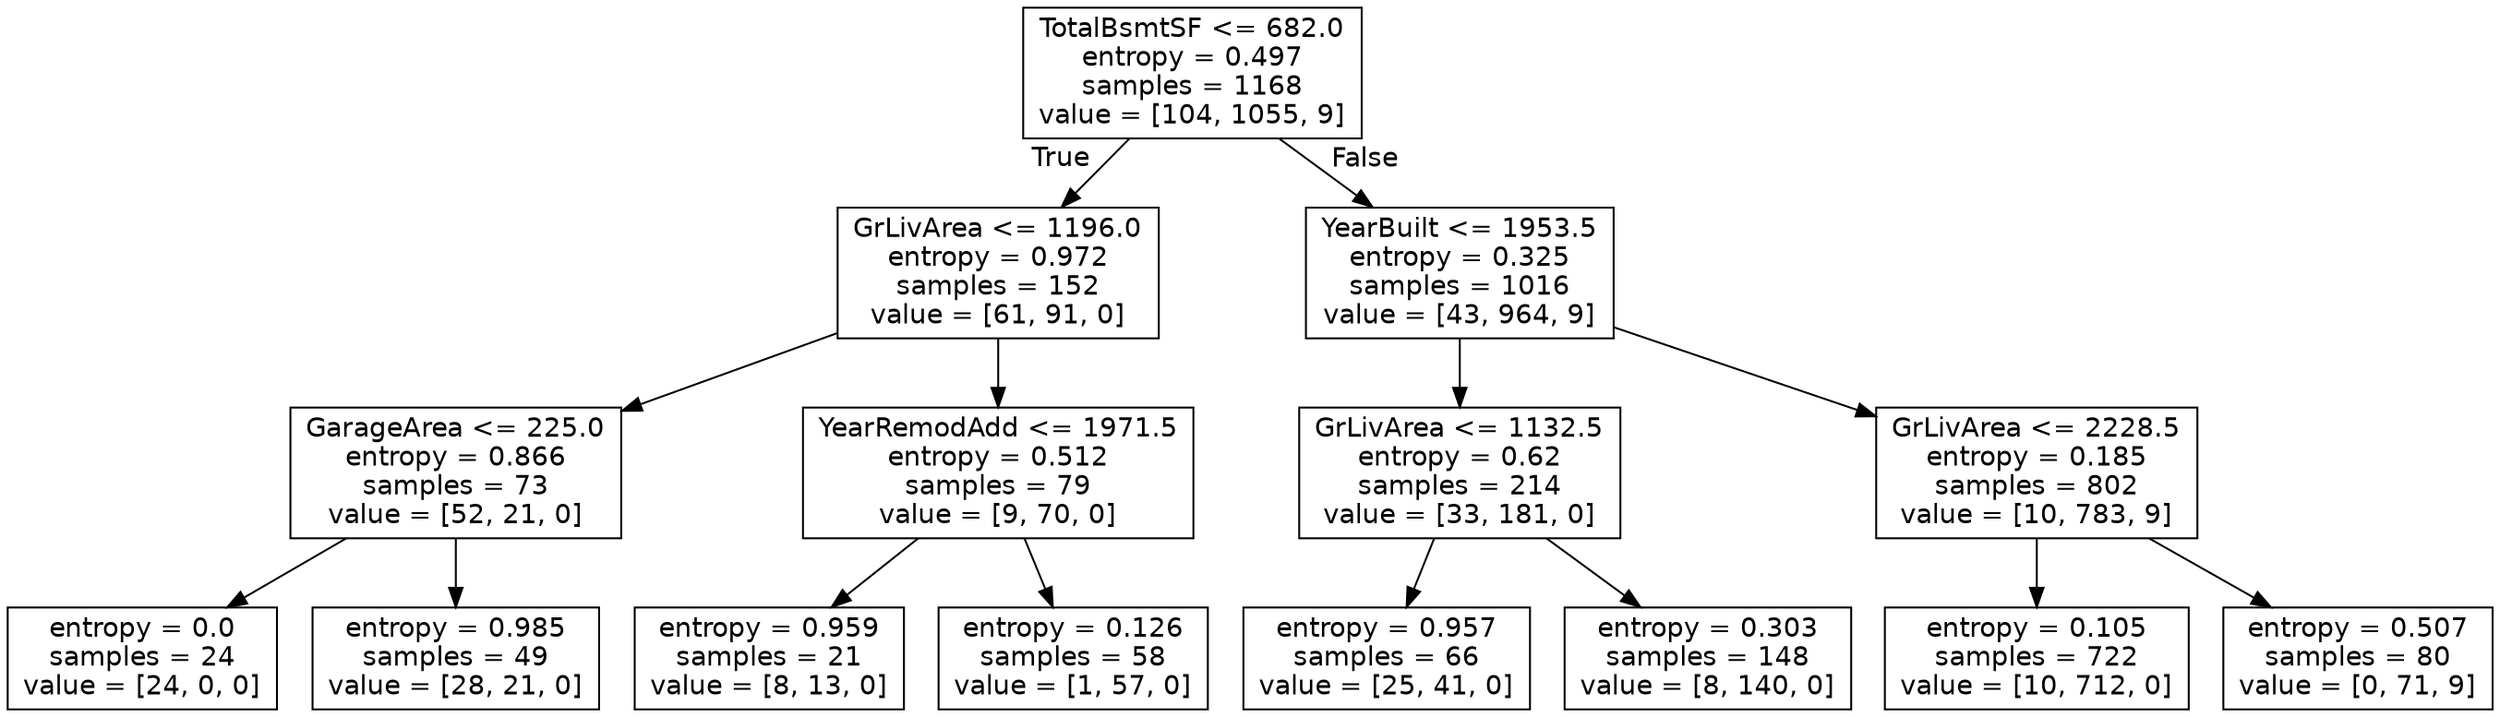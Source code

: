 digraph Tree {
node [shape=box, fontname="helvetica"] ;
edge [fontname="helvetica"] ;
0 [label="TotalBsmtSF <= 682.0\nentropy = 0.497\nsamples = 1168\nvalue = [104, 1055, 9]"] ;
1 [label="GrLivArea <= 1196.0\nentropy = 0.972\nsamples = 152\nvalue = [61, 91, 0]"] ;
0 -> 1 [labeldistance=2.5, labelangle=45, headlabel="True"] ;
2 [label="GarageArea <= 225.0\nentropy = 0.866\nsamples = 73\nvalue = [52, 21, 0]"] ;
1 -> 2 ;
3 [label="entropy = 0.0\nsamples = 24\nvalue = [24, 0, 0]"] ;
2 -> 3 ;
4 [label="entropy = 0.985\nsamples = 49\nvalue = [28, 21, 0]"] ;
2 -> 4 ;
5 [label="YearRemodAdd <= 1971.5\nentropy = 0.512\nsamples = 79\nvalue = [9, 70, 0]"] ;
1 -> 5 ;
6 [label="entropy = 0.959\nsamples = 21\nvalue = [8, 13, 0]"] ;
5 -> 6 ;
7 [label="entropy = 0.126\nsamples = 58\nvalue = [1, 57, 0]"] ;
5 -> 7 ;
8 [label="YearBuilt <= 1953.5\nentropy = 0.325\nsamples = 1016\nvalue = [43, 964, 9]"] ;
0 -> 8 [labeldistance=2.5, labelangle=-45, headlabel="False"] ;
9 [label="GrLivArea <= 1132.5\nentropy = 0.62\nsamples = 214\nvalue = [33, 181, 0]"] ;
8 -> 9 ;
10 [label="entropy = 0.957\nsamples = 66\nvalue = [25, 41, 0]"] ;
9 -> 10 ;
11 [label="entropy = 0.303\nsamples = 148\nvalue = [8, 140, 0]"] ;
9 -> 11 ;
12 [label="GrLivArea <= 2228.5\nentropy = 0.185\nsamples = 802\nvalue = [10, 783, 9]"] ;
8 -> 12 ;
13 [label="entropy = 0.105\nsamples = 722\nvalue = [10, 712, 0]"] ;
12 -> 13 ;
14 [label="entropy = 0.507\nsamples = 80\nvalue = [0, 71, 9]"] ;
12 -> 14 ;
}